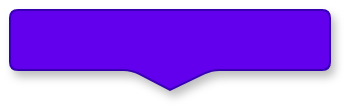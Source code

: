 <mxfile version="13.3.9" type="device"><diagram id="Ti8P9b2U8FOcccmeRGFt" name="Page-1"><mxGraphModel dx="1038" dy="607" grid="1" gridSize="10" guides="1" tooltips="1" connect="1" arrows="1" fold="1" page="1" pageScale="1" pageWidth="827" pageHeight="1169" math="0" shadow="0"><root><mxCell id="0"/><mxCell id="1" parent="0"/><mxCell id="T9efDzUT556BwJZRLdm2-1" value="" style="shape=callout;whiteSpace=wrap;html=1;perimeter=calloutPerimeter;size=10;position=0.38;base=40;position2=0.5;fontColor=#ffffff;rounded=1;sketch=0;shadow=1;arcSize=8;fillColor=#6200ee;strokeColor=#3700B3;" parent="1" vertex="1"><mxGeometry x="360" y="340" width="160" height="40" as="geometry"/></mxCell></root></mxGraphModel></diagram></mxfile>